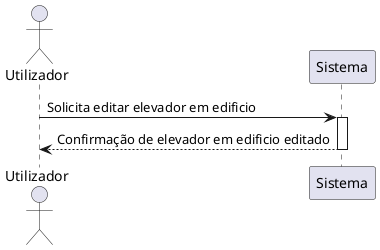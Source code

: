 @startuml US280
actor Utilizador
participant "Sistema" as Sistema
Utilizador -> Sistema : Solicita editar elevador em edificio
activate Sistema
Sistema --> Utilizador : Confirmação de elevador em edificio editado
deactivate Sistema
@enduml